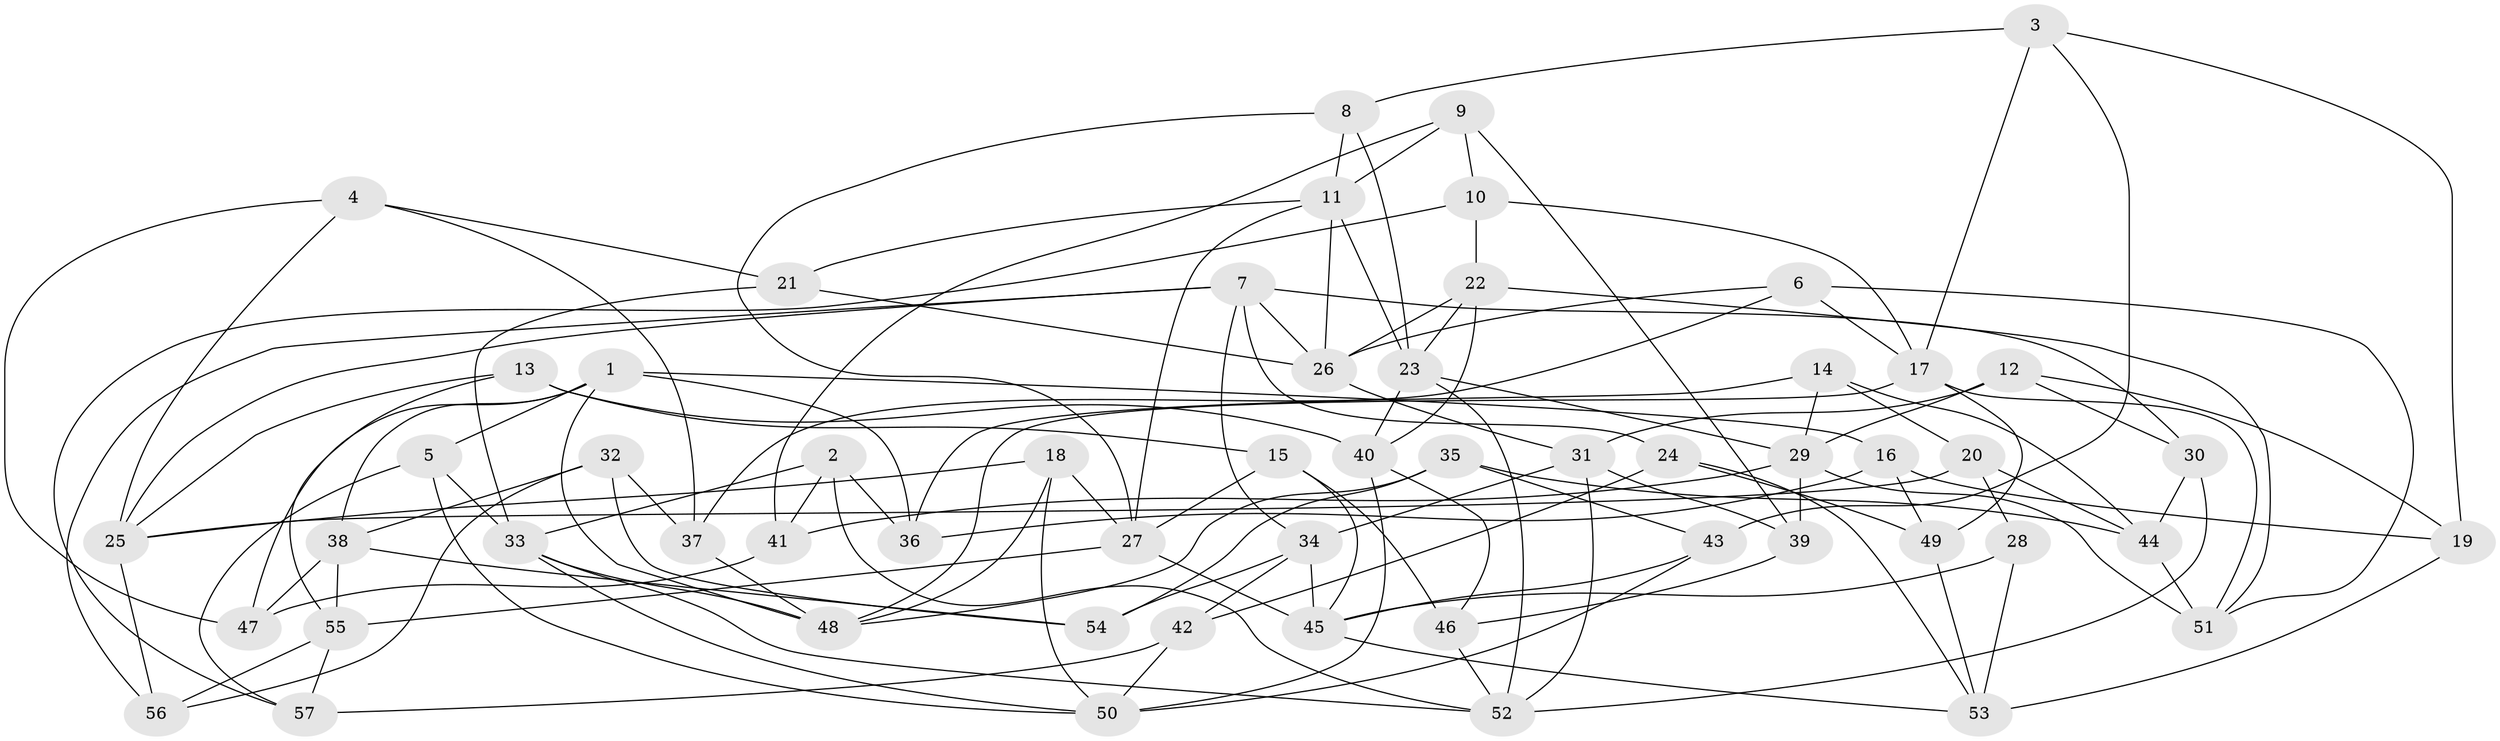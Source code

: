 // original degree distribution, {4: 1.0}
// Generated by graph-tools (version 1.1) at 2025/38/03/04/25 23:38:16]
// undirected, 57 vertices, 132 edges
graph export_dot {
  node [color=gray90,style=filled];
  1;
  2;
  3;
  4;
  5;
  6;
  7;
  8;
  9;
  10;
  11;
  12;
  13;
  14;
  15;
  16;
  17;
  18;
  19;
  20;
  21;
  22;
  23;
  24;
  25;
  26;
  27;
  28;
  29;
  30;
  31;
  32;
  33;
  34;
  35;
  36;
  37;
  38;
  39;
  40;
  41;
  42;
  43;
  44;
  45;
  46;
  47;
  48;
  49;
  50;
  51;
  52;
  53;
  54;
  55;
  56;
  57;
  1 -- 5 [weight=1.0];
  1 -- 16 [weight=1.0];
  1 -- 36 [weight=1.0];
  1 -- 38 [weight=1.0];
  1 -- 47 [weight=1.0];
  1 -- 48 [weight=1.0];
  2 -- 33 [weight=1.0];
  2 -- 36 [weight=1.0];
  2 -- 41 [weight=1.0];
  2 -- 52 [weight=1.0];
  3 -- 8 [weight=1.0];
  3 -- 17 [weight=1.0];
  3 -- 19 [weight=1.0];
  3 -- 43 [weight=1.0];
  4 -- 21 [weight=1.0];
  4 -- 25 [weight=1.0];
  4 -- 37 [weight=1.0];
  4 -- 47 [weight=1.0];
  5 -- 33 [weight=1.0];
  5 -- 50 [weight=1.0];
  5 -- 57 [weight=1.0];
  6 -- 17 [weight=1.0];
  6 -- 26 [weight=1.0];
  6 -- 37 [weight=1.0];
  6 -- 51 [weight=1.0];
  7 -- 24 [weight=1.0];
  7 -- 25 [weight=1.0];
  7 -- 26 [weight=1.0];
  7 -- 30 [weight=1.0];
  7 -- 34 [weight=1.0];
  7 -- 56 [weight=1.0];
  8 -- 11 [weight=1.0];
  8 -- 23 [weight=1.0];
  8 -- 27 [weight=1.0];
  9 -- 10 [weight=1.0];
  9 -- 11 [weight=1.0];
  9 -- 39 [weight=1.0];
  9 -- 41 [weight=1.0];
  10 -- 17 [weight=1.0];
  10 -- 22 [weight=1.0];
  10 -- 57 [weight=1.0];
  11 -- 21 [weight=1.0];
  11 -- 23 [weight=1.0];
  11 -- 26 [weight=1.0];
  11 -- 27 [weight=1.0];
  12 -- 19 [weight=1.0];
  12 -- 29 [weight=1.0];
  12 -- 30 [weight=1.0];
  12 -- 31 [weight=1.0];
  13 -- 15 [weight=1.0];
  13 -- 25 [weight=1.0];
  13 -- 40 [weight=1.0];
  13 -- 55 [weight=1.0];
  14 -- 20 [weight=1.0];
  14 -- 29 [weight=1.0];
  14 -- 36 [weight=1.0];
  14 -- 44 [weight=1.0];
  15 -- 27 [weight=1.0];
  15 -- 45 [weight=1.0];
  15 -- 46 [weight=1.0];
  16 -- 19 [weight=1.0];
  16 -- 36 [weight=1.0];
  16 -- 49 [weight=1.0];
  17 -- 48 [weight=1.0];
  17 -- 49 [weight=1.0];
  17 -- 51 [weight=1.0];
  18 -- 25 [weight=1.0];
  18 -- 27 [weight=1.0];
  18 -- 48 [weight=1.0];
  18 -- 50 [weight=1.0];
  19 -- 53 [weight=1.0];
  20 -- 25 [weight=1.0];
  20 -- 28 [weight=1.0];
  20 -- 44 [weight=1.0];
  21 -- 26 [weight=1.0];
  21 -- 33 [weight=1.0];
  22 -- 23 [weight=1.0];
  22 -- 26 [weight=1.0];
  22 -- 40 [weight=2.0];
  22 -- 51 [weight=1.0];
  23 -- 29 [weight=1.0];
  23 -- 40 [weight=1.0];
  23 -- 52 [weight=1.0];
  24 -- 42 [weight=1.0];
  24 -- 49 [weight=1.0];
  24 -- 53 [weight=1.0];
  25 -- 56 [weight=1.0];
  26 -- 31 [weight=1.0];
  27 -- 45 [weight=1.0];
  27 -- 55 [weight=1.0];
  28 -- 45 [weight=1.0];
  28 -- 53 [weight=2.0];
  29 -- 39 [weight=1.0];
  29 -- 41 [weight=1.0];
  29 -- 51 [weight=1.0];
  30 -- 44 [weight=1.0];
  30 -- 52 [weight=1.0];
  31 -- 34 [weight=2.0];
  31 -- 39 [weight=1.0];
  31 -- 52 [weight=1.0];
  32 -- 37 [weight=1.0];
  32 -- 38 [weight=1.0];
  32 -- 54 [weight=1.0];
  32 -- 56 [weight=1.0];
  33 -- 48 [weight=1.0];
  33 -- 50 [weight=1.0];
  33 -- 52 [weight=1.0];
  34 -- 42 [weight=1.0];
  34 -- 45 [weight=1.0];
  34 -- 54 [weight=1.0];
  35 -- 43 [weight=1.0];
  35 -- 44 [weight=1.0];
  35 -- 48 [weight=1.0];
  35 -- 54 [weight=1.0];
  37 -- 48 [weight=1.0];
  38 -- 47 [weight=1.0];
  38 -- 54 [weight=1.0];
  38 -- 55 [weight=2.0];
  39 -- 46 [weight=1.0];
  40 -- 46 [weight=1.0];
  40 -- 50 [weight=1.0];
  41 -- 47 [weight=1.0];
  42 -- 50 [weight=1.0];
  42 -- 57 [weight=1.0];
  43 -- 45 [weight=1.0];
  43 -- 50 [weight=1.0];
  44 -- 51 [weight=2.0];
  45 -- 53 [weight=1.0];
  46 -- 52 [weight=1.0];
  49 -- 53 [weight=1.0];
  55 -- 56 [weight=1.0];
  55 -- 57 [weight=1.0];
}
